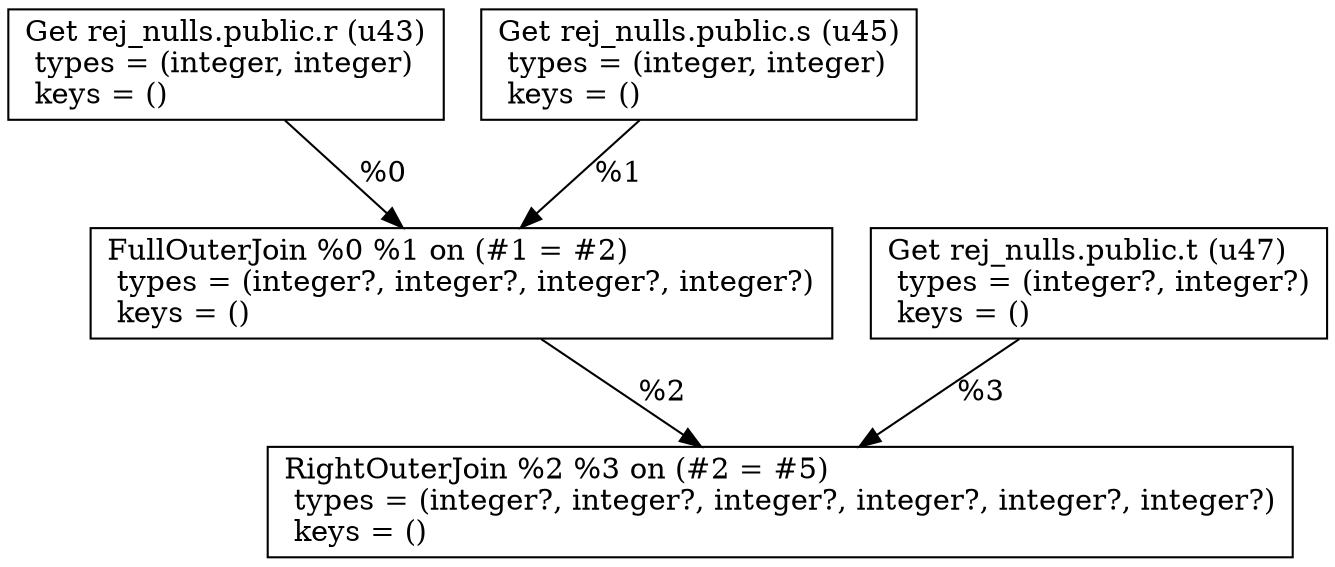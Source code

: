digraph G {
    node0 [shape = record, label=" Get rej_nulls.public.r (u43)\l  types = (integer, integer)\l  keys = ()\l"]
    node1 [shape = record, label=" Get rej_nulls.public.s (u45)\l  types = (integer, integer)\l  keys = ()\l"]
    node2 [shape = record, label=" FullOuterJoin %0 %1 on (#1 = #2)\l  types = (integer?, integer?, integer?, integer?)\l  keys = ()\l"]
    node3 [shape = record, label=" Get rej_nulls.public.t (u47)\l  types = (integer?, integer?)\l  keys = ()\l"]
    node4 [shape = record, label=" RightOuterJoin %2 %3 on (#2 = #5)\l  types = (integer?, integer?, integer?, integer?, integer?, integer?)\l  keys = ()\l"]
    node1 -> node2 [label = "%1\l"]
    node0 -> node2 [label = "%0\l"]
    node2 -> node4 [label = "%2\l"]
    node3 -> node4 [label = "%3\l"]
}
